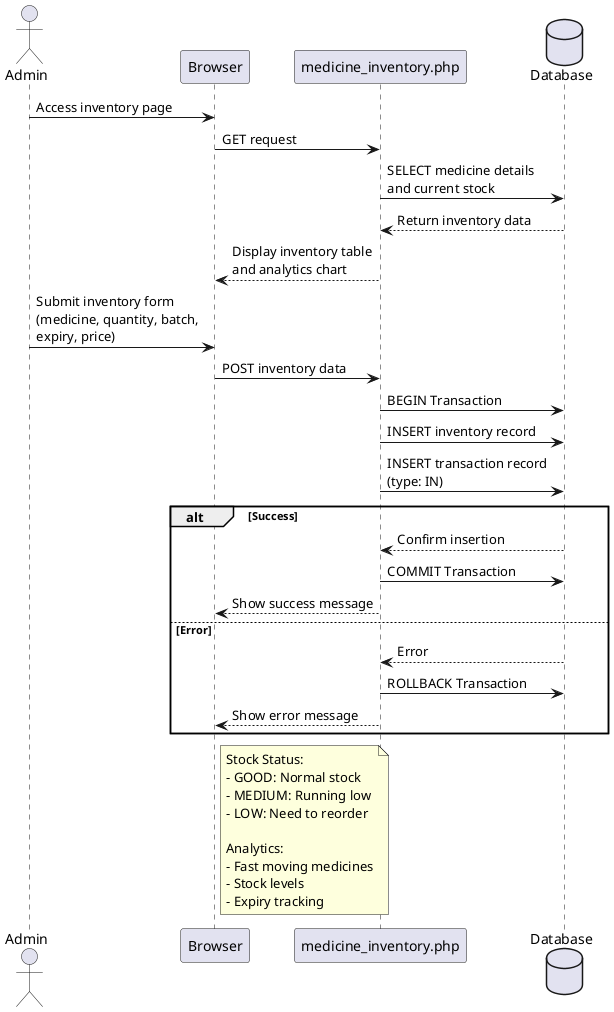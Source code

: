 @startuml Medicine Inventory System

actor Admin
participant Browser
participant "medicine_inventory.php" as PHP
database Database

' View Inventory
Admin -> Browser: Access inventory page
Browser -> PHP: GET request
PHP -> Database: SELECT medicine details\nand current stock
Database --> PHP: Return inventory data
PHP --> Browser: Display inventory table\nand analytics chart

' Add New Inventory
Admin -> Browser: Submit inventory form\n(medicine, quantity, batch,\nexpiry, price)
Browser -> PHP: POST inventory data

PHP -> Database: BEGIN Transaction
PHP -> Database: INSERT inventory record
PHP -> Database: INSERT transaction record\n(type: IN)
alt Success
    Database --> PHP: Confirm insertion
    PHP -> Database: COMMIT Transaction
    PHP --> Browser: Show success message
else Error
    Database --> PHP: Error
    PHP -> Database: ROLLBACK Transaction
    PHP --> Browser: Show error message
end

note right of Browser
  Stock Status:
  - GOOD: Normal stock
  - MEDIUM: Running low
  - LOW: Need to reorder
  
  Analytics:
  - Fast moving medicines
  - Stock levels
  - Expiry tracking
end note

@enduml 